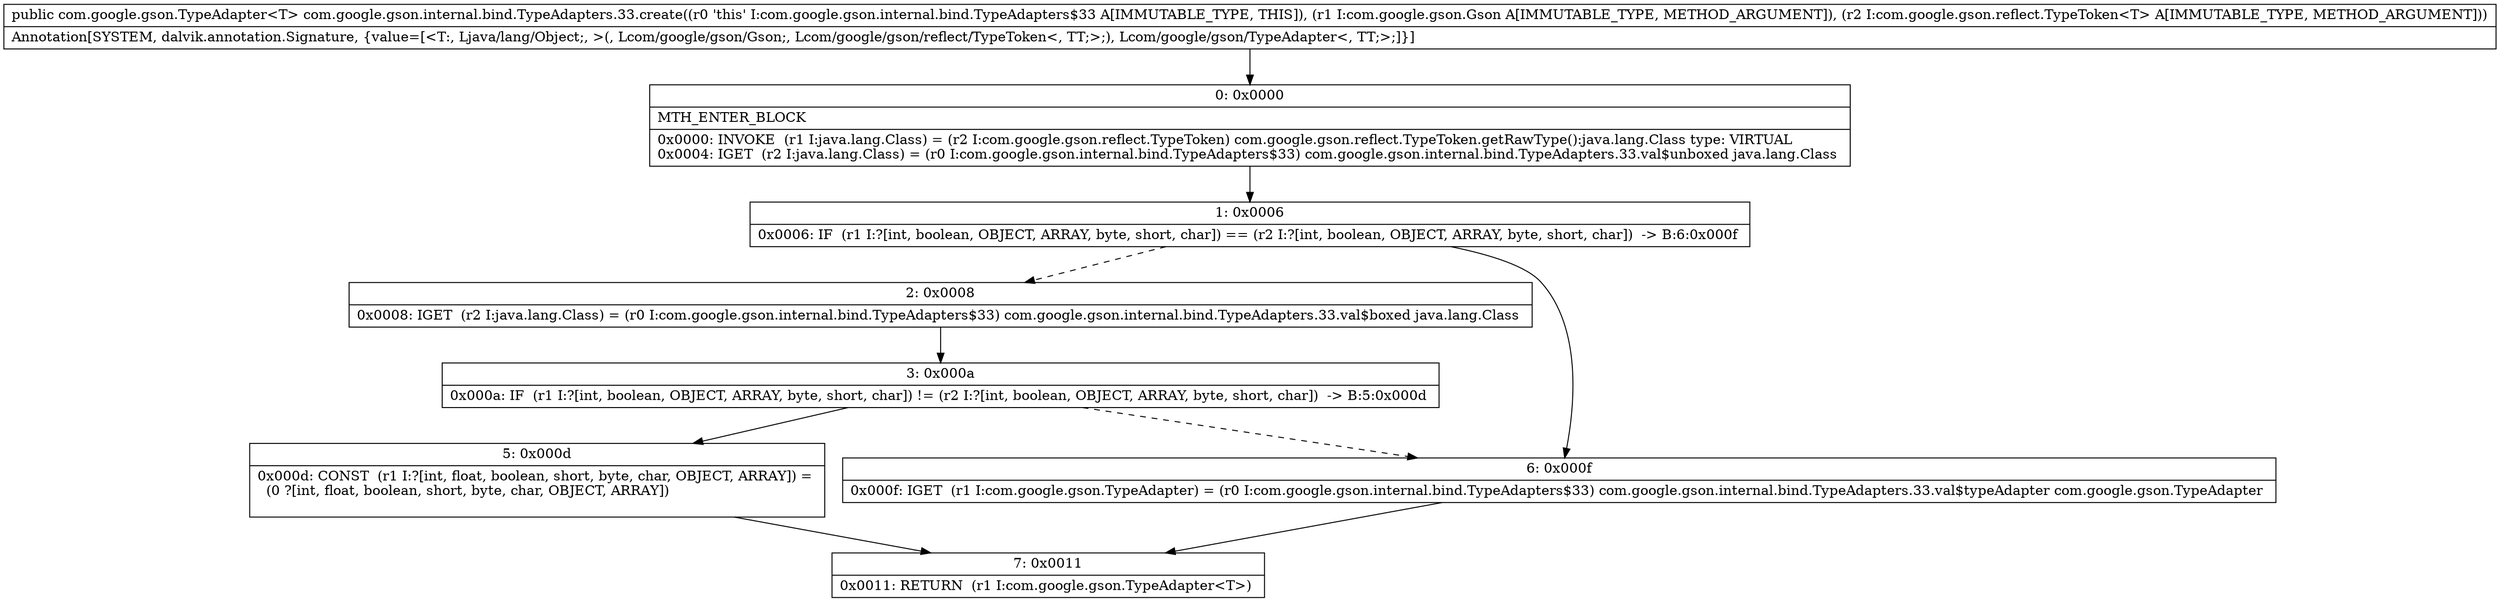 digraph "CFG forcom.google.gson.internal.bind.TypeAdapters.33.create(Lcom\/google\/gson\/Gson;Lcom\/google\/gson\/reflect\/TypeToken;)Lcom\/google\/gson\/TypeAdapter;" {
Node_0 [shape=record,label="{0\:\ 0x0000|MTH_ENTER_BLOCK\l|0x0000: INVOKE  (r1 I:java.lang.Class) = (r2 I:com.google.gson.reflect.TypeToken) com.google.gson.reflect.TypeToken.getRawType():java.lang.Class type: VIRTUAL \l0x0004: IGET  (r2 I:java.lang.Class) = (r0 I:com.google.gson.internal.bind.TypeAdapters$33) com.google.gson.internal.bind.TypeAdapters.33.val$unboxed java.lang.Class \l}"];
Node_1 [shape=record,label="{1\:\ 0x0006|0x0006: IF  (r1 I:?[int, boolean, OBJECT, ARRAY, byte, short, char]) == (r2 I:?[int, boolean, OBJECT, ARRAY, byte, short, char])  \-\> B:6:0x000f \l}"];
Node_2 [shape=record,label="{2\:\ 0x0008|0x0008: IGET  (r2 I:java.lang.Class) = (r0 I:com.google.gson.internal.bind.TypeAdapters$33) com.google.gson.internal.bind.TypeAdapters.33.val$boxed java.lang.Class \l}"];
Node_3 [shape=record,label="{3\:\ 0x000a|0x000a: IF  (r1 I:?[int, boolean, OBJECT, ARRAY, byte, short, char]) != (r2 I:?[int, boolean, OBJECT, ARRAY, byte, short, char])  \-\> B:5:0x000d \l}"];
Node_5 [shape=record,label="{5\:\ 0x000d|0x000d: CONST  (r1 I:?[int, float, boolean, short, byte, char, OBJECT, ARRAY]) = \l  (0 ?[int, float, boolean, short, byte, char, OBJECT, ARRAY])\l \l}"];
Node_6 [shape=record,label="{6\:\ 0x000f|0x000f: IGET  (r1 I:com.google.gson.TypeAdapter) = (r0 I:com.google.gson.internal.bind.TypeAdapters$33) com.google.gson.internal.bind.TypeAdapters.33.val$typeAdapter com.google.gson.TypeAdapter \l}"];
Node_7 [shape=record,label="{7\:\ 0x0011|0x0011: RETURN  (r1 I:com.google.gson.TypeAdapter\<T\>) \l}"];
MethodNode[shape=record,label="{public com.google.gson.TypeAdapter\<T\> com.google.gson.internal.bind.TypeAdapters.33.create((r0 'this' I:com.google.gson.internal.bind.TypeAdapters$33 A[IMMUTABLE_TYPE, THIS]), (r1 I:com.google.gson.Gson A[IMMUTABLE_TYPE, METHOD_ARGUMENT]), (r2 I:com.google.gson.reflect.TypeToken\<T\> A[IMMUTABLE_TYPE, METHOD_ARGUMENT]))  | Annotation[SYSTEM, dalvik.annotation.Signature, \{value=[\<T:, Ljava\/lang\/Object;, \>(, Lcom\/google\/gson\/Gson;, Lcom\/google\/gson\/reflect\/TypeToken\<, TT;\>;), Lcom\/google\/gson\/TypeAdapter\<, TT;\>;]\}]\l}"];
MethodNode -> Node_0;
Node_0 -> Node_1;
Node_1 -> Node_2[style=dashed];
Node_1 -> Node_6;
Node_2 -> Node_3;
Node_3 -> Node_5;
Node_3 -> Node_6[style=dashed];
Node_5 -> Node_7;
Node_6 -> Node_7;
}

